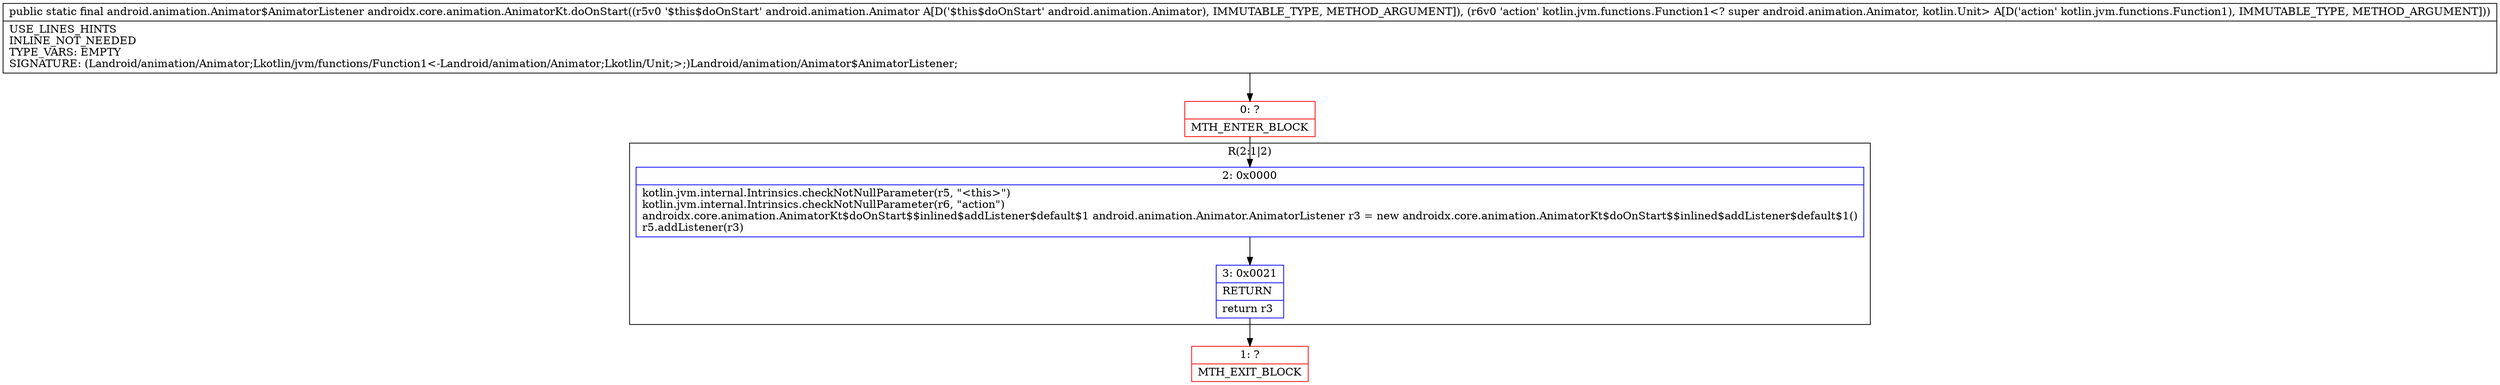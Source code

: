 digraph "CFG forandroidx.core.animation.AnimatorKt.doOnStart(Landroid\/animation\/Animator;Lkotlin\/jvm\/functions\/Function1;)Landroid\/animation\/Animator$AnimatorListener;" {
subgraph cluster_Region_513736908 {
label = "R(2:1|2)";
node [shape=record,color=blue];
Node_2 [shape=record,label="{2\:\ 0x0000|kotlin.jvm.internal.Intrinsics.checkNotNullParameter(r5, \"\<this\>\")\lkotlin.jvm.internal.Intrinsics.checkNotNullParameter(r6, \"action\")\landroidx.core.animation.AnimatorKt$doOnStart$$inlined$addListener$default$1 android.animation.Animator.AnimatorListener r3 = new androidx.core.animation.AnimatorKt$doOnStart$$inlined$addListener$default$1()\lr5.addListener(r3)\l}"];
Node_3 [shape=record,label="{3\:\ 0x0021|RETURN\l|return r3\l}"];
}
Node_0 [shape=record,color=red,label="{0\:\ ?|MTH_ENTER_BLOCK\l}"];
Node_1 [shape=record,color=red,label="{1\:\ ?|MTH_EXIT_BLOCK\l}"];
MethodNode[shape=record,label="{public static final android.animation.Animator$AnimatorListener androidx.core.animation.AnimatorKt.doOnStart((r5v0 '$this$doOnStart' android.animation.Animator A[D('$this$doOnStart' android.animation.Animator), IMMUTABLE_TYPE, METHOD_ARGUMENT]), (r6v0 'action' kotlin.jvm.functions.Function1\<? super android.animation.Animator, kotlin.Unit\> A[D('action' kotlin.jvm.functions.Function1), IMMUTABLE_TYPE, METHOD_ARGUMENT]))  | USE_LINES_HINTS\lINLINE_NOT_NEEDED\lTYPE_VARS: EMPTY\lSIGNATURE: (Landroid\/animation\/Animator;Lkotlin\/jvm\/functions\/Function1\<\-Landroid\/animation\/Animator;Lkotlin\/Unit;\>;)Landroid\/animation\/Animator$AnimatorListener;\l}"];
MethodNode -> Node_0;Node_2 -> Node_3;
Node_3 -> Node_1;
Node_0 -> Node_2;
}

